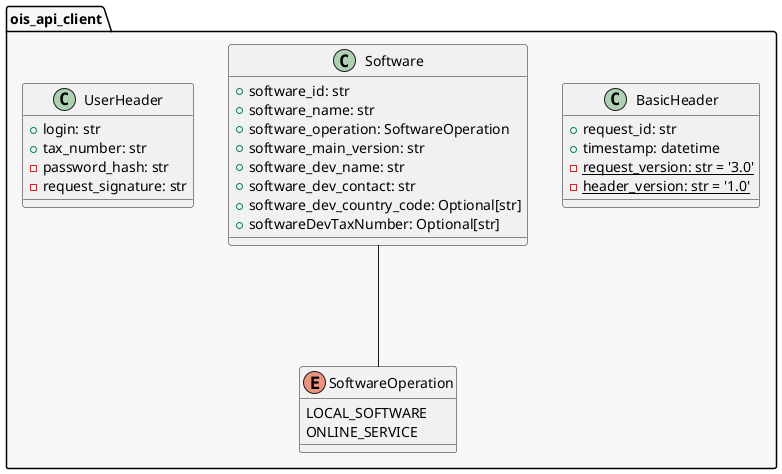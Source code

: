@startuml
namespace ois_api_client #F7F7F7 {
    class BasicHeader {
    + request_id: str
    + timestamp: datetime
    - {static} request_version: str = '3.0'
    - {static} header_version: str = '1.0'
    }

    class Software {
    + software_id: str
    + software_name: str
    + software_operation: SoftwareOperation
    + software_main_version: str
    + software_dev_name: str
    + software_dev_contact: str
    + software_dev_country_code: Optional[str]
    + softwareDevTaxNumber: Optional[str]
    }

    enum SoftwareOperation {
        LOCAL_SOFTWARE
        ONLINE_SERVICE
    }

    class UserHeader {
    + login: str
    + tax_number: str
    - password_hash: str
    - request_signature: str
    }

    Software --- SoftwareOperation
}
@enduml